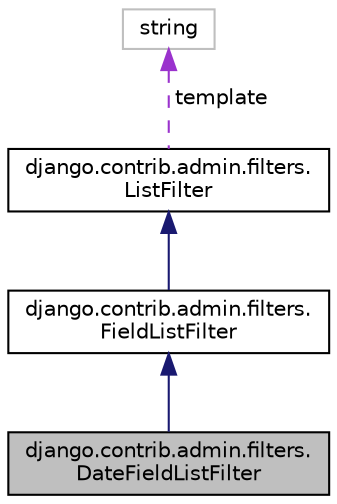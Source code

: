 digraph "django.contrib.admin.filters.DateFieldListFilter"
{
 // LATEX_PDF_SIZE
  edge [fontname="Helvetica",fontsize="10",labelfontname="Helvetica",labelfontsize="10"];
  node [fontname="Helvetica",fontsize="10",shape=record];
  Node1 [label="django.contrib.admin.filters.\lDateFieldListFilter",height=0.2,width=0.4,color="black", fillcolor="grey75", style="filled", fontcolor="black",tooltip=" "];
  Node2 -> Node1 [dir="back",color="midnightblue",fontsize="10",style="solid",fontname="Helvetica"];
  Node2 [label="django.contrib.admin.filters.\lFieldListFilter",height=0.2,width=0.4,color="black", fillcolor="white", style="filled",URL="$classdjango_1_1contrib_1_1admin_1_1filters_1_1_field_list_filter.html",tooltip=" "];
  Node3 -> Node2 [dir="back",color="midnightblue",fontsize="10",style="solid",fontname="Helvetica"];
  Node3 [label="django.contrib.admin.filters.\lListFilter",height=0.2,width=0.4,color="black", fillcolor="white", style="filled",URL="$classdjango_1_1contrib_1_1admin_1_1filters_1_1_list_filter.html",tooltip=" "];
  Node4 -> Node3 [dir="back",color="darkorchid3",fontsize="10",style="dashed",label=" template" ,fontname="Helvetica"];
  Node4 [label="string",height=0.2,width=0.4,color="grey75", fillcolor="white", style="filled",tooltip=" "];
}
